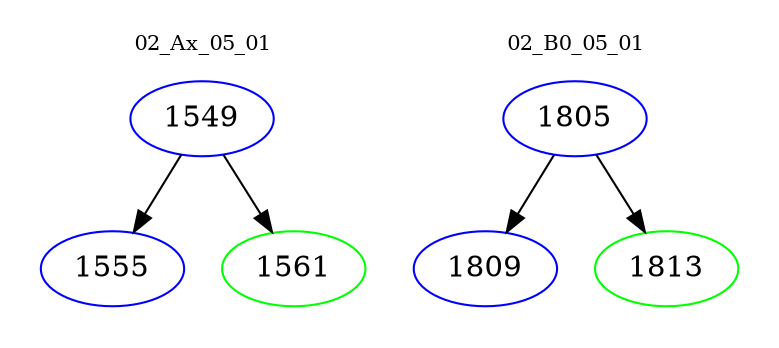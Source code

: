 digraph{
subgraph cluster_0 {
color = white
label = "02_Ax_05_01";
fontsize=10;
T0_1549 [label="1549", color="blue"]
T0_1549 -> T0_1555 [color="black"]
T0_1555 [label="1555", color="blue"]
T0_1549 -> T0_1561 [color="black"]
T0_1561 [label="1561", color="green"]
}
subgraph cluster_1 {
color = white
label = "02_B0_05_01";
fontsize=10;
T1_1805 [label="1805", color="blue"]
T1_1805 -> T1_1809 [color="black"]
T1_1809 [label="1809", color="blue"]
T1_1805 -> T1_1813 [color="black"]
T1_1813 [label="1813", color="green"]
}
}
